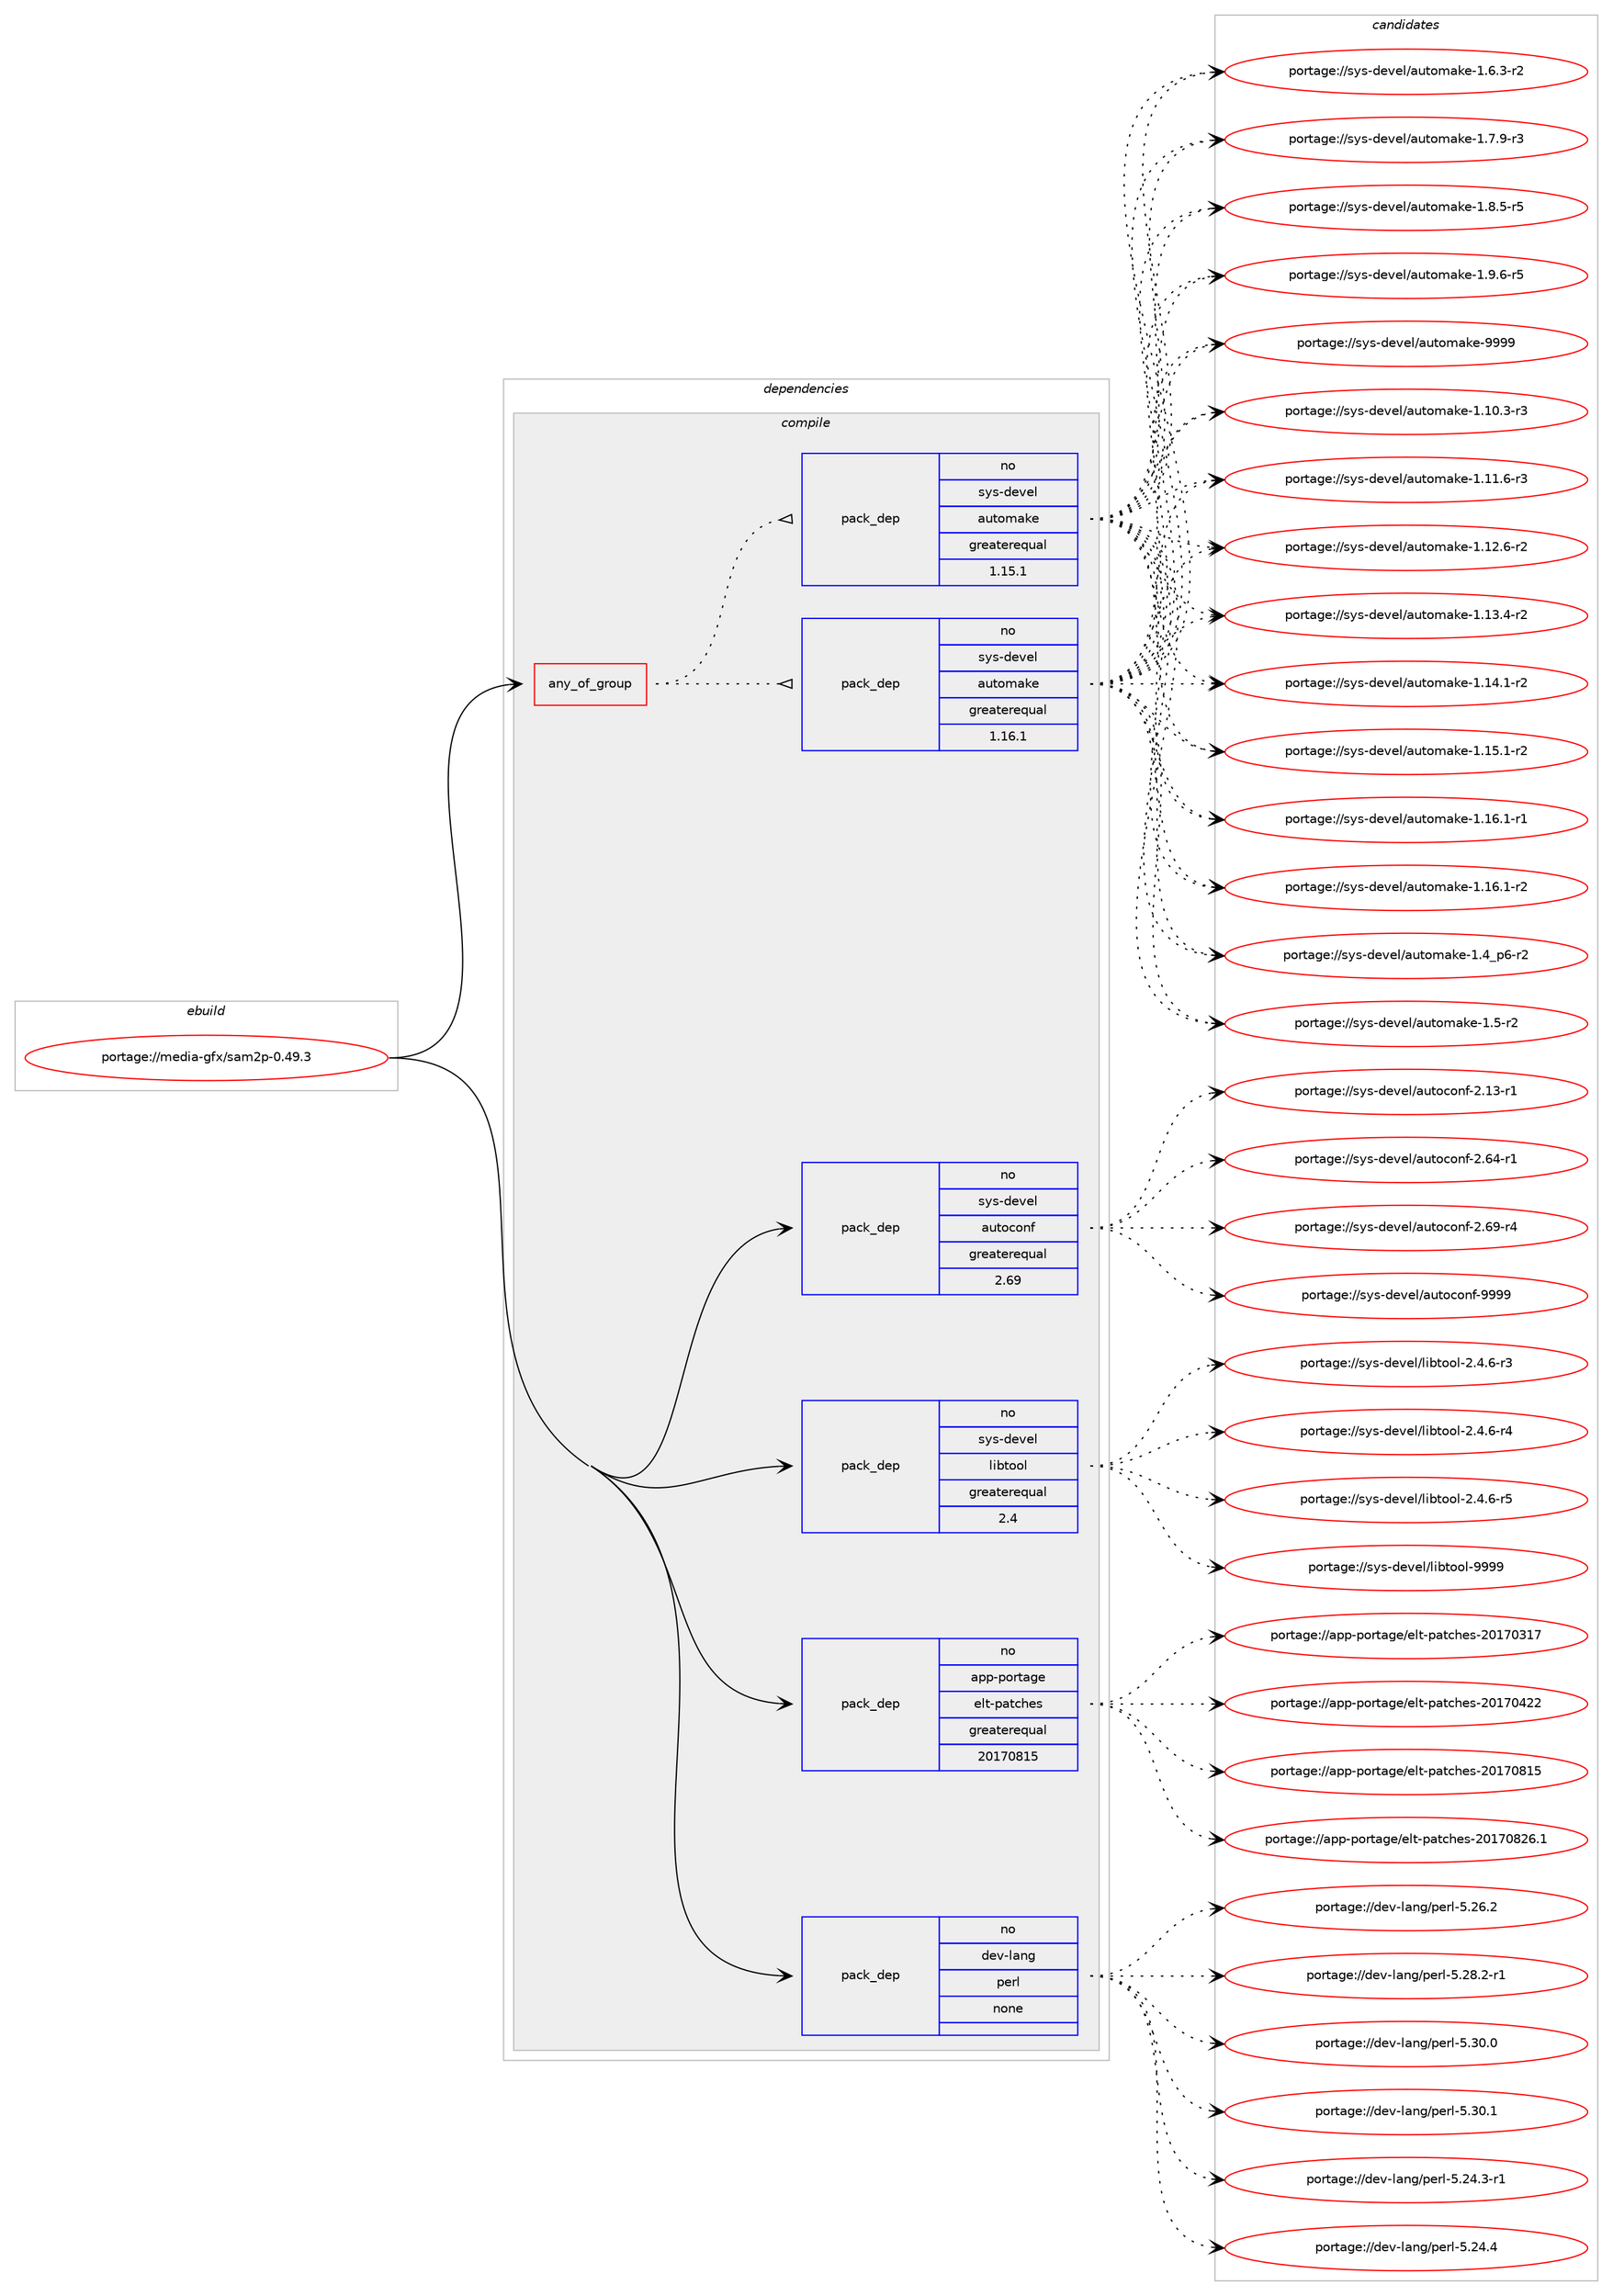 digraph prolog {

# *************
# Graph options
# *************

newrank=true;
concentrate=true;
compound=true;
graph [rankdir=LR,fontname=Helvetica,fontsize=10,ranksep=1.5];#, ranksep=2.5, nodesep=0.2];
edge  [arrowhead=vee];
node  [fontname=Helvetica,fontsize=10];

# **********
# The ebuild
# **********

subgraph cluster_leftcol {
color=gray;
rank=same;
label=<<i>ebuild</i>>;
id [label="portage://media-gfx/sam2p-0.49.3", color=red, width=4, href="../media-gfx/sam2p-0.49.3.svg"];
}

# ****************
# The dependencies
# ****************

subgraph cluster_midcol {
color=gray;
label=<<i>dependencies</i>>;
subgraph cluster_compile {
fillcolor="#eeeeee";
style=filled;
label=<<i>compile</i>>;
subgraph any4975 {
dependency316193 [label=<<TABLE BORDER="0" CELLBORDER="1" CELLSPACING="0" CELLPADDING="4"><TR><TD CELLPADDING="10">any_of_group</TD></TR></TABLE>>, shape=none, color=red];subgraph pack232154 {
dependency316194 [label=<<TABLE BORDER="0" CELLBORDER="1" CELLSPACING="0" CELLPADDING="4" WIDTH="220"><TR><TD ROWSPAN="6" CELLPADDING="30">pack_dep</TD></TR><TR><TD WIDTH="110">no</TD></TR><TR><TD>sys-devel</TD></TR><TR><TD>automake</TD></TR><TR><TD>greaterequal</TD></TR><TR><TD>1.16.1</TD></TR></TABLE>>, shape=none, color=blue];
}
dependency316193:e -> dependency316194:w [weight=20,style="dotted",arrowhead="oinv"];
subgraph pack232155 {
dependency316195 [label=<<TABLE BORDER="0" CELLBORDER="1" CELLSPACING="0" CELLPADDING="4" WIDTH="220"><TR><TD ROWSPAN="6" CELLPADDING="30">pack_dep</TD></TR><TR><TD WIDTH="110">no</TD></TR><TR><TD>sys-devel</TD></TR><TR><TD>automake</TD></TR><TR><TD>greaterequal</TD></TR><TR><TD>1.15.1</TD></TR></TABLE>>, shape=none, color=blue];
}
dependency316193:e -> dependency316195:w [weight=20,style="dotted",arrowhead="oinv"];
}
id:e -> dependency316193:w [weight=20,style="solid",arrowhead="vee"];
subgraph pack232156 {
dependency316196 [label=<<TABLE BORDER="0" CELLBORDER="1" CELLSPACING="0" CELLPADDING="4" WIDTH="220"><TR><TD ROWSPAN="6" CELLPADDING="30">pack_dep</TD></TR><TR><TD WIDTH="110">no</TD></TR><TR><TD>app-portage</TD></TR><TR><TD>elt-patches</TD></TR><TR><TD>greaterequal</TD></TR><TR><TD>20170815</TD></TR></TABLE>>, shape=none, color=blue];
}
id:e -> dependency316196:w [weight=20,style="solid",arrowhead="vee"];
subgraph pack232157 {
dependency316197 [label=<<TABLE BORDER="0" CELLBORDER="1" CELLSPACING="0" CELLPADDING="4" WIDTH="220"><TR><TD ROWSPAN="6" CELLPADDING="30">pack_dep</TD></TR><TR><TD WIDTH="110">no</TD></TR><TR><TD>dev-lang</TD></TR><TR><TD>perl</TD></TR><TR><TD>none</TD></TR><TR><TD></TD></TR></TABLE>>, shape=none, color=blue];
}
id:e -> dependency316197:w [weight=20,style="solid",arrowhead="vee"];
subgraph pack232158 {
dependency316198 [label=<<TABLE BORDER="0" CELLBORDER="1" CELLSPACING="0" CELLPADDING="4" WIDTH="220"><TR><TD ROWSPAN="6" CELLPADDING="30">pack_dep</TD></TR><TR><TD WIDTH="110">no</TD></TR><TR><TD>sys-devel</TD></TR><TR><TD>autoconf</TD></TR><TR><TD>greaterequal</TD></TR><TR><TD>2.69</TD></TR></TABLE>>, shape=none, color=blue];
}
id:e -> dependency316198:w [weight=20,style="solid",arrowhead="vee"];
subgraph pack232159 {
dependency316199 [label=<<TABLE BORDER="0" CELLBORDER="1" CELLSPACING="0" CELLPADDING="4" WIDTH="220"><TR><TD ROWSPAN="6" CELLPADDING="30">pack_dep</TD></TR><TR><TD WIDTH="110">no</TD></TR><TR><TD>sys-devel</TD></TR><TR><TD>libtool</TD></TR><TR><TD>greaterequal</TD></TR><TR><TD>2.4</TD></TR></TABLE>>, shape=none, color=blue];
}
id:e -> dependency316199:w [weight=20,style="solid",arrowhead="vee"];
}
subgraph cluster_compileandrun {
fillcolor="#eeeeee";
style=filled;
label=<<i>compile and run</i>>;
}
subgraph cluster_run {
fillcolor="#eeeeee";
style=filled;
label=<<i>run</i>>;
}
}

# **************
# The candidates
# **************

subgraph cluster_choices {
rank=same;
color=gray;
label=<<i>candidates</i>>;

subgraph choice232154 {
color=black;
nodesep=1;
choiceportage11512111545100101118101108479711711611110997107101454946494846514511451 [label="portage://sys-devel/automake-1.10.3-r3", color=red, width=4,href="../sys-devel/automake-1.10.3-r3.svg"];
choiceportage11512111545100101118101108479711711611110997107101454946494946544511451 [label="portage://sys-devel/automake-1.11.6-r3", color=red, width=4,href="../sys-devel/automake-1.11.6-r3.svg"];
choiceportage11512111545100101118101108479711711611110997107101454946495046544511450 [label="portage://sys-devel/automake-1.12.6-r2", color=red, width=4,href="../sys-devel/automake-1.12.6-r2.svg"];
choiceportage11512111545100101118101108479711711611110997107101454946495146524511450 [label="portage://sys-devel/automake-1.13.4-r2", color=red, width=4,href="../sys-devel/automake-1.13.4-r2.svg"];
choiceportage11512111545100101118101108479711711611110997107101454946495246494511450 [label="portage://sys-devel/automake-1.14.1-r2", color=red, width=4,href="../sys-devel/automake-1.14.1-r2.svg"];
choiceportage11512111545100101118101108479711711611110997107101454946495346494511450 [label="portage://sys-devel/automake-1.15.1-r2", color=red, width=4,href="../sys-devel/automake-1.15.1-r2.svg"];
choiceportage11512111545100101118101108479711711611110997107101454946495446494511449 [label="portage://sys-devel/automake-1.16.1-r1", color=red, width=4,href="../sys-devel/automake-1.16.1-r1.svg"];
choiceportage11512111545100101118101108479711711611110997107101454946495446494511450 [label="portage://sys-devel/automake-1.16.1-r2", color=red, width=4,href="../sys-devel/automake-1.16.1-r2.svg"];
choiceportage115121115451001011181011084797117116111109971071014549465295112544511450 [label="portage://sys-devel/automake-1.4_p6-r2", color=red, width=4,href="../sys-devel/automake-1.4_p6-r2.svg"];
choiceportage11512111545100101118101108479711711611110997107101454946534511450 [label="portage://sys-devel/automake-1.5-r2", color=red, width=4,href="../sys-devel/automake-1.5-r2.svg"];
choiceportage115121115451001011181011084797117116111109971071014549465446514511450 [label="portage://sys-devel/automake-1.6.3-r2", color=red, width=4,href="../sys-devel/automake-1.6.3-r2.svg"];
choiceportage115121115451001011181011084797117116111109971071014549465546574511451 [label="portage://sys-devel/automake-1.7.9-r3", color=red, width=4,href="../sys-devel/automake-1.7.9-r3.svg"];
choiceportage115121115451001011181011084797117116111109971071014549465646534511453 [label="portage://sys-devel/automake-1.8.5-r5", color=red, width=4,href="../sys-devel/automake-1.8.5-r5.svg"];
choiceportage115121115451001011181011084797117116111109971071014549465746544511453 [label="portage://sys-devel/automake-1.9.6-r5", color=red, width=4,href="../sys-devel/automake-1.9.6-r5.svg"];
choiceportage115121115451001011181011084797117116111109971071014557575757 [label="portage://sys-devel/automake-9999", color=red, width=4,href="../sys-devel/automake-9999.svg"];
dependency316194:e -> choiceportage11512111545100101118101108479711711611110997107101454946494846514511451:w [style=dotted,weight="100"];
dependency316194:e -> choiceportage11512111545100101118101108479711711611110997107101454946494946544511451:w [style=dotted,weight="100"];
dependency316194:e -> choiceportage11512111545100101118101108479711711611110997107101454946495046544511450:w [style=dotted,weight="100"];
dependency316194:e -> choiceportage11512111545100101118101108479711711611110997107101454946495146524511450:w [style=dotted,weight="100"];
dependency316194:e -> choiceportage11512111545100101118101108479711711611110997107101454946495246494511450:w [style=dotted,weight="100"];
dependency316194:e -> choiceportage11512111545100101118101108479711711611110997107101454946495346494511450:w [style=dotted,weight="100"];
dependency316194:e -> choiceportage11512111545100101118101108479711711611110997107101454946495446494511449:w [style=dotted,weight="100"];
dependency316194:e -> choiceportage11512111545100101118101108479711711611110997107101454946495446494511450:w [style=dotted,weight="100"];
dependency316194:e -> choiceportage115121115451001011181011084797117116111109971071014549465295112544511450:w [style=dotted,weight="100"];
dependency316194:e -> choiceportage11512111545100101118101108479711711611110997107101454946534511450:w [style=dotted,weight="100"];
dependency316194:e -> choiceportage115121115451001011181011084797117116111109971071014549465446514511450:w [style=dotted,weight="100"];
dependency316194:e -> choiceportage115121115451001011181011084797117116111109971071014549465546574511451:w [style=dotted,weight="100"];
dependency316194:e -> choiceportage115121115451001011181011084797117116111109971071014549465646534511453:w [style=dotted,weight="100"];
dependency316194:e -> choiceportage115121115451001011181011084797117116111109971071014549465746544511453:w [style=dotted,weight="100"];
dependency316194:e -> choiceportage115121115451001011181011084797117116111109971071014557575757:w [style=dotted,weight="100"];
}
subgraph choice232155 {
color=black;
nodesep=1;
choiceportage11512111545100101118101108479711711611110997107101454946494846514511451 [label="portage://sys-devel/automake-1.10.3-r3", color=red, width=4,href="../sys-devel/automake-1.10.3-r3.svg"];
choiceportage11512111545100101118101108479711711611110997107101454946494946544511451 [label="portage://sys-devel/automake-1.11.6-r3", color=red, width=4,href="../sys-devel/automake-1.11.6-r3.svg"];
choiceportage11512111545100101118101108479711711611110997107101454946495046544511450 [label="portage://sys-devel/automake-1.12.6-r2", color=red, width=4,href="../sys-devel/automake-1.12.6-r2.svg"];
choiceportage11512111545100101118101108479711711611110997107101454946495146524511450 [label="portage://sys-devel/automake-1.13.4-r2", color=red, width=4,href="../sys-devel/automake-1.13.4-r2.svg"];
choiceportage11512111545100101118101108479711711611110997107101454946495246494511450 [label="portage://sys-devel/automake-1.14.1-r2", color=red, width=4,href="../sys-devel/automake-1.14.1-r2.svg"];
choiceportage11512111545100101118101108479711711611110997107101454946495346494511450 [label="portage://sys-devel/automake-1.15.1-r2", color=red, width=4,href="../sys-devel/automake-1.15.1-r2.svg"];
choiceportage11512111545100101118101108479711711611110997107101454946495446494511449 [label="portage://sys-devel/automake-1.16.1-r1", color=red, width=4,href="../sys-devel/automake-1.16.1-r1.svg"];
choiceportage11512111545100101118101108479711711611110997107101454946495446494511450 [label="portage://sys-devel/automake-1.16.1-r2", color=red, width=4,href="../sys-devel/automake-1.16.1-r2.svg"];
choiceportage115121115451001011181011084797117116111109971071014549465295112544511450 [label="portage://sys-devel/automake-1.4_p6-r2", color=red, width=4,href="../sys-devel/automake-1.4_p6-r2.svg"];
choiceportage11512111545100101118101108479711711611110997107101454946534511450 [label="portage://sys-devel/automake-1.5-r2", color=red, width=4,href="../sys-devel/automake-1.5-r2.svg"];
choiceportage115121115451001011181011084797117116111109971071014549465446514511450 [label="portage://sys-devel/automake-1.6.3-r2", color=red, width=4,href="../sys-devel/automake-1.6.3-r2.svg"];
choiceportage115121115451001011181011084797117116111109971071014549465546574511451 [label="portage://sys-devel/automake-1.7.9-r3", color=red, width=4,href="../sys-devel/automake-1.7.9-r3.svg"];
choiceportage115121115451001011181011084797117116111109971071014549465646534511453 [label="portage://sys-devel/automake-1.8.5-r5", color=red, width=4,href="../sys-devel/automake-1.8.5-r5.svg"];
choiceportage115121115451001011181011084797117116111109971071014549465746544511453 [label="portage://sys-devel/automake-1.9.6-r5", color=red, width=4,href="../sys-devel/automake-1.9.6-r5.svg"];
choiceportage115121115451001011181011084797117116111109971071014557575757 [label="portage://sys-devel/automake-9999", color=red, width=4,href="../sys-devel/automake-9999.svg"];
dependency316195:e -> choiceportage11512111545100101118101108479711711611110997107101454946494846514511451:w [style=dotted,weight="100"];
dependency316195:e -> choiceportage11512111545100101118101108479711711611110997107101454946494946544511451:w [style=dotted,weight="100"];
dependency316195:e -> choiceportage11512111545100101118101108479711711611110997107101454946495046544511450:w [style=dotted,weight="100"];
dependency316195:e -> choiceportage11512111545100101118101108479711711611110997107101454946495146524511450:w [style=dotted,weight="100"];
dependency316195:e -> choiceportage11512111545100101118101108479711711611110997107101454946495246494511450:w [style=dotted,weight="100"];
dependency316195:e -> choiceportage11512111545100101118101108479711711611110997107101454946495346494511450:w [style=dotted,weight="100"];
dependency316195:e -> choiceportage11512111545100101118101108479711711611110997107101454946495446494511449:w [style=dotted,weight="100"];
dependency316195:e -> choiceportage11512111545100101118101108479711711611110997107101454946495446494511450:w [style=dotted,weight="100"];
dependency316195:e -> choiceportage115121115451001011181011084797117116111109971071014549465295112544511450:w [style=dotted,weight="100"];
dependency316195:e -> choiceportage11512111545100101118101108479711711611110997107101454946534511450:w [style=dotted,weight="100"];
dependency316195:e -> choiceportage115121115451001011181011084797117116111109971071014549465446514511450:w [style=dotted,weight="100"];
dependency316195:e -> choiceportage115121115451001011181011084797117116111109971071014549465546574511451:w [style=dotted,weight="100"];
dependency316195:e -> choiceportage115121115451001011181011084797117116111109971071014549465646534511453:w [style=dotted,weight="100"];
dependency316195:e -> choiceportage115121115451001011181011084797117116111109971071014549465746544511453:w [style=dotted,weight="100"];
dependency316195:e -> choiceportage115121115451001011181011084797117116111109971071014557575757:w [style=dotted,weight="100"];
}
subgraph choice232156 {
color=black;
nodesep=1;
choiceportage97112112451121111141169710310147101108116451129711699104101115455048495548514955 [label="portage://app-portage/elt-patches-20170317", color=red, width=4,href="../app-portage/elt-patches-20170317.svg"];
choiceportage97112112451121111141169710310147101108116451129711699104101115455048495548525050 [label="portage://app-portage/elt-patches-20170422", color=red, width=4,href="../app-portage/elt-patches-20170422.svg"];
choiceportage97112112451121111141169710310147101108116451129711699104101115455048495548564953 [label="portage://app-portage/elt-patches-20170815", color=red, width=4,href="../app-portage/elt-patches-20170815.svg"];
choiceportage971121124511211111411697103101471011081164511297116991041011154550484955485650544649 [label="portage://app-portage/elt-patches-20170826.1", color=red, width=4,href="../app-portage/elt-patches-20170826.1.svg"];
dependency316196:e -> choiceportage97112112451121111141169710310147101108116451129711699104101115455048495548514955:w [style=dotted,weight="100"];
dependency316196:e -> choiceportage97112112451121111141169710310147101108116451129711699104101115455048495548525050:w [style=dotted,weight="100"];
dependency316196:e -> choiceportage97112112451121111141169710310147101108116451129711699104101115455048495548564953:w [style=dotted,weight="100"];
dependency316196:e -> choiceportage971121124511211111411697103101471011081164511297116991041011154550484955485650544649:w [style=dotted,weight="100"];
}
subgraph choice232157 {
color=black;
nodesep=1;
choiceportage100101118451089711010347112101114108455346505246514511449 [label="portage://dev-lang/perl-5.24.3-r1", color=red, width=4,href="../dev-lang/perl-5.24.3-r1.svg"];
choiceportage10010111845108971101034711210111410845534650524652 [label="portage://dev-lang/perl-5.24.4", color=red, width=4,href="../dev-lang/perl-5.24.4.svg"];
choiceportage10010111845108971101034711210111410845534650544650 [label="portage://dev-lang/perl-5.26.2", color=red, width=4,href="../dev-lang/perl-5.26.2.svg"];
choiceportage100101118451089711010347112101114108455346505646504511449 [label="portage://dev-lang/perl-5.28.2-r1", color=red, width=4,href="../dev-lang/perl-5.28.2-r1.svg"];
choiceportage10010111845108971101034711210111410845534651484648 [label="portage://dev-lang/perl-5.30.0", color=red, width=4,href="../dev-lang/perl-5.30.0.svg"];
choiceportage10010111845108971101034711210111410845534651484649 [label="portage://dev-lang/perl-5.30.1", color=red, width=4,href="../dev-lang/perl-5.30.1.svg"];
dependency316197:e -> choiceportage100101118451089711010347112101114108455346505246514511449:w [style=dotted,weight="100"];
dependency316197:e -> choiceportage10010111845108971101034711210111410845534650524652:w [style=dotted,weight="100"];
dependency316197:e -> choiceportage10010111845108971101034711210111410845534650544650:w [style=dotted,weight="100"];
dependency316197:e -> choiceportage100101118451089711010347112101114108455346505646504511449:w [style=dotted,weight="100"];
dependency316197:e -> choiceportage10010111845108971101034711210111410845534651484648:w [style=dotted,weight="100"];
dependency316197:e -> choiceportage10010111845108971101034711210111410845534651484649:w [style=dotted,weight="100"];
}
subgraph choice232158 {
color=black;
nodesep=1;
choiceportage1151211154510010111810110847971171161119911111010245504649514511449 [label="portage://sys-devel/autoconf-2.13-r1", color=red, width=4,href="../sys-devel/autoconf-2.13-r1.svg"];
choiceportage1151211154510010111810110847971171161119911111010245504654524511449 [label="portage://sys-devel/autoconf-2.64-r1", color=red, width=4,href="../sys-devel/autoconf-2.64-r1.svg"];
choiceportage1151211154510010111810110847971171161119911111010245504654574511452 [label="portage://sys-devel/autoconf-2.69-r4", color=red, width=4,href="../sys-devel/autoconf-2.69-r4.svg"];
choiceportage115121115451001011181011084797117116111991111101024557575757 [label="portage://sys-devel/autoconf-9999", color=red, width=4,href="../sys-devel/autoconf-9999.svg"];
dependency316198:e -> choiceportage1151211154510010111810110847971171161119911111010245504649514511449:w [style=dotted,weight="100"];
dependency316198:e -> choiceportage1151211154510010111810110847971171161119911111010245504654524511449:w [style=dotted,weight="100"];
dependency316198:e -> choiceportage1151211154510010111810110847971171161119911111010245504654574511452:w [style=dotted,weight="100"];
dependency316198:e -> choiceportage115121115451001011181011084797117116111991111101024557575757:w [style=dotted,weight="100"];
}
subgraph choice232159 {
color=black;
nodesep=1;
choiceportage1151211154510010111810110847108105981161111111084550465246544511451 [label="portage://sys-devel/libtool-2.4.6-r3", color=red, width=4,href="../sys-devel/libtool-2.4.6-r3.svg"];
choiceportage1151211154510010111810110847108105981161111111084550465246544511452 [label="portage://sys-devel/libtool-2.4.6-r4", color=red, width=4,href="../sys-devel/libtool-2.4.6-r4.svg"];
choiceportage1151211154510010111810110847108105981161111111084550465246544511453 [label="portage://sys-devel/libtool-2.4.6-r5", color=red, width=4,href="../sys-devel/libtool-2.4.6-r5.svg"];
choiceportage1151211154510010111810110847108105981161111111084557575757 [label="portage://sys-devel/libtool-9999", color=red, width=4,href="../sys-devel/libtool-9999.svg"];
dependency316199:e -> choiceportage1151211154510010111810110847108105981161111111084550465246544511451:w [style=dotted,weight="100"];
dependency316199:e -> choiceportage1151211154510010111810110847108105981161111111084550465246544511452:w [style=dotted,weight="100"];
dependency316199:e -> choiceportage1151211154510010111810110847108105981161111111084550465246544511453:w [style=dotted,weight="100"];
dependency316199:e -> choiceportage1151211154510010111810110847108105981161111111084557575757:w [style=dotted,weight="100"];
}
}

}
